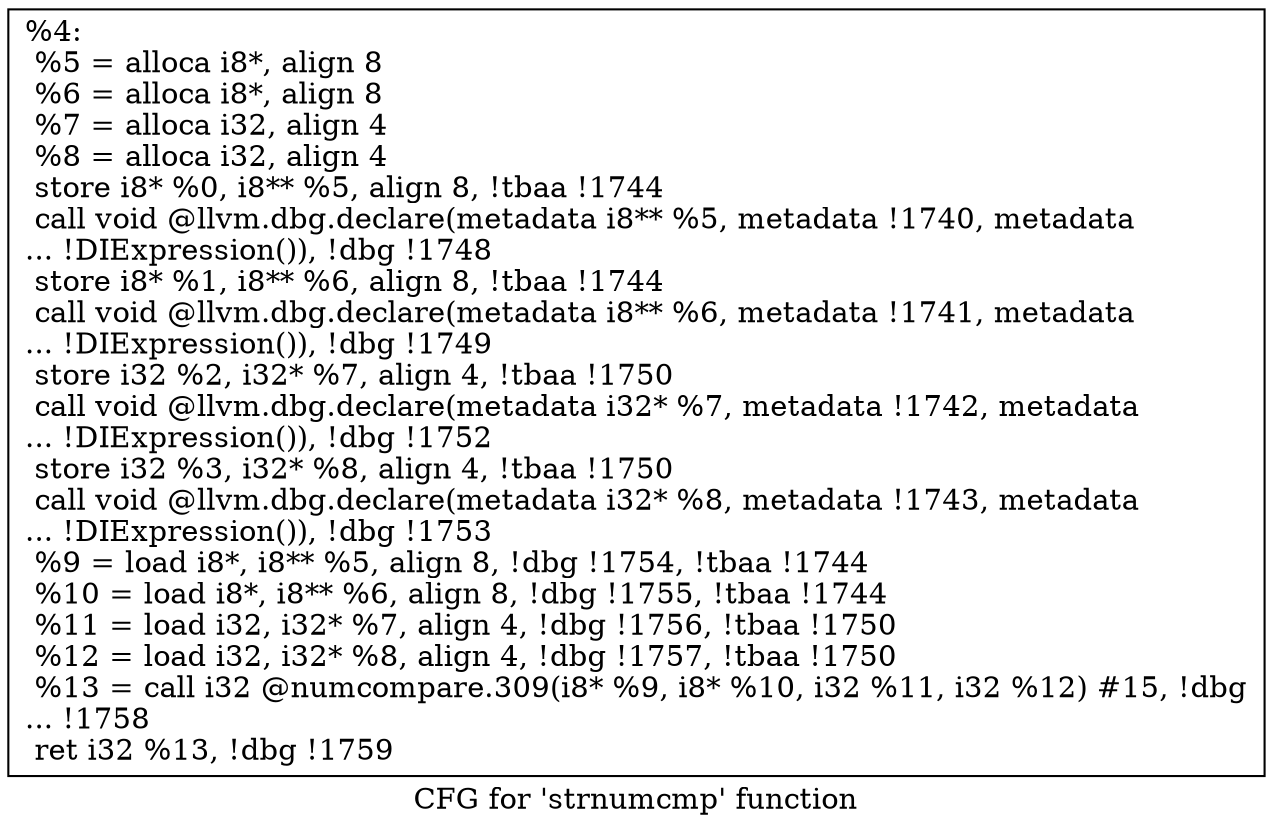 digraph "CFG for 'strnumcmp' function" {
	label="CFG for 'strnumcmp' function";

	Node0x228bf80 [shape=record,label="{%4:\l  %5 = alloca i8*, align 8\l  %6 = alloca i8*, align 8\l  %7 = alloca i32, align 4\l  %8 = alloca i32, align 4\l  store i8* %0, i8** %5, align 8, !tbaa !1744\l  call void @llvm.dbg.declare(metadata i8** %5, metadata !1740, metadata\l... !DIExpression()), !dbg !1748\l  store i8* %1, i8** %6, align 8, !tbaa !1744\l  call void @llvm.dbg.declare(metadata i8** %6, metadata !1741, metadata\l... !DIExpression()), !dbg !1749\l  store i32 %2, i32* %7, align 4, !tbaa !1750\l  call void @llvm.dbg.declare(metadata i32* %7, metadata !1742, metadata\l... !DIExpression()), !dbg !1752\l  store i32 %3, i32* %8, align 4, !tbaa !1750\l  call void @llvm.dbg.declare(metadata i32* %8, metadata !1743, metadata\l... !DIExpression()), !dbg !1753\l  %9 = load i8*, i8** %5, align 8, !dbg !1754, !tbaa !1744\l  %10 = load i8*, i8** %6, align 8, !dbg !1755, !tbaa !1744\l  %11 = load i32, i32* %7, align 4, !dbg !1756, !tbaa !1750\l  %12 = load i32, i32* %8, align 4, !dbg !1757, !tbaa !1750\l  %13 = call i32 @numcompare.309(i8* %9, i8* %10, i32 %11, i32 %12) #15, !dbg\l... !1758\l  ret i32 %13, !dbg !1759\l}"];
}

